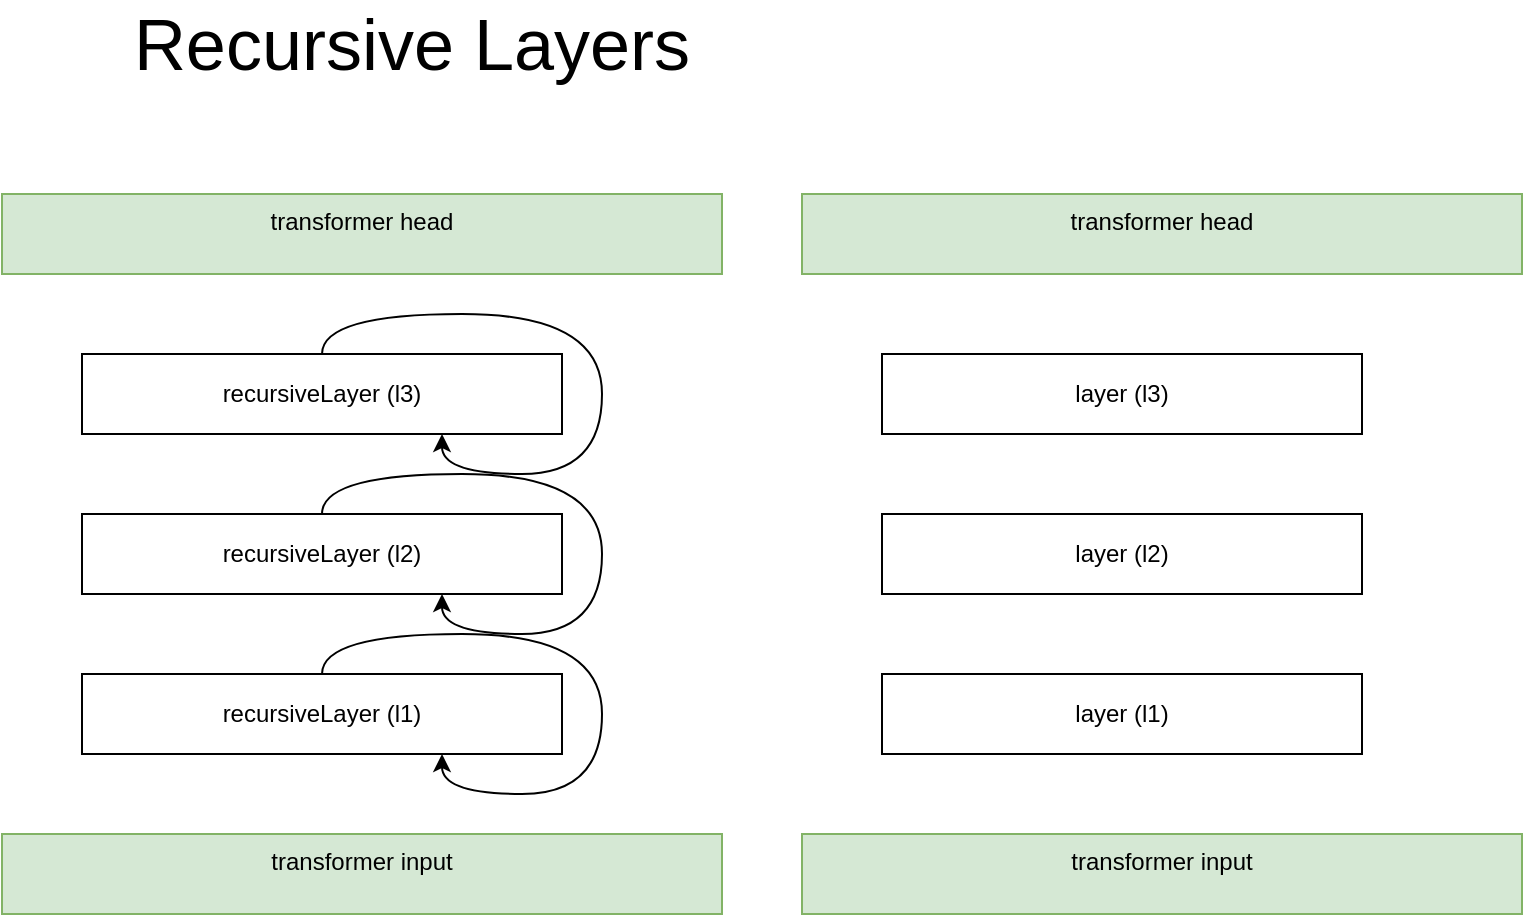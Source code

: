 <mxfile version="21.2.8" type="device">
  <diagram name="Page-1" id="tpmm5qy2FPJMLZr56j2t">
    <mxGraphModel dx="1114" dy="890" grid="1" gridSize="10" guides="1" tooltips="1" connect="1" arrows="1" fold="1" page="1" pageScale="1" pageWidth="850" pageHeight="1100" math="0" shadow="0">
      <root>
        <mxCell id="0" />
        <mxCell id="1" parent="0" />
        <mxCell id="yN_6NNA6e4bb_lLPipn2-7" value="&lt;font style=&quot;font-size: 36px;&quot;&gt;Recursive Layers&lt;/font&gt;" style="text;html=1;strokeColor=none;fillColor=none;align=center;verticalAlign=middle;whiteSpace=wrap;rounded=0;" parent="1" vertex="1">
          <mxGeometry x="40" y="70" width="410" height="30" as="geometry" />
        </mxCell>
        <mxCell id="yN_6NNA6e4bb_lLPipn2-18" value="transformer head" style="rounded=0;whiteSpace=wrap;html=1;fillColor=#d5e8d4;strokeColor=#82b366;verticalAlign=top;" parent="1" vertex="1">
          <mxGeometry x="40" y="160" width="360" height="40" as="geometry" />
        </mxCell>
        <mxCell id="yN_6NNA6e4bb_lLPipn2-21" value="transformer input" style="rounded=0;whiteSpace=wrap;html=1;fillColor=#d5e8d4;strokeColor=#82b366;verticalAlign=top;" parent="1" vertex="1">
          <mxGeometry x="40" y="480" width="360" height="40" as="geometry" />
        </mxCell>
        <mxCell id="RVD_boX8sH5gL-I8M7GE-5" value="layer (l3)" style="rounded=0;whiteSpace=wrap;html=1;" parent="1" vertex="1">
          <mxGeometry x="480" y="240" width="240" height="40" as="geometry" />
        </mxCell>
        <mxCell id="RVD_boX8sH5gL-I8M7GE-9" value="transformer head" style="rounded=0;whiteSpace=wrap;html=1;fillColor=#d5e8d4;strokeColor=#82b366;verticalAlign=top;" parent="1" vertex="1">
          <mxGeometry x="440" y="160" width="360" height="40" as="geometry" />
        </mxCell>
        <mxCell id="RVD_boX8sH5gL-I8M7GE-10" value="transformer input" style="rounded=0;whiteSpace=wrap;html=1;fillColor=#d5e8d4;strokeColor=#82b366;verticalAlign=top;" parent="1" vertex="1">
          <mxGeometry x="440" y="480" width="360" height="40" as="geometry" />
        </mxCell>
        <mxCell id="RVD_boX8sH5gL-I8M7GE-11" value="layer (l2)" style="rounded=0;whiteSpace=wrap;html=1;" parent="1" vertex="1">
          <mxGeometry x="480" y="320" width="240" height="40" as="geometry" />
        </mxCell>
        <mxCell id="RVD_boX8sH5gL-I8M7GE-12" value="layer (l1)" style="rounded=0;whiteSpace=wrap;html=1;" parent="1" vertex="1">
          <mxGeometry x="480" y="400" width="240" height="40" as="geometry" />
        </mxCell>
        <mxCell id="iXio7Gw5eCZ3mNFQBBbh-5" value="recursiveLayer (l3)" style="rounded=0;whiteSpace=wrap;html=1;" vertex="1" parent="1">
          <mxGeometry x="80" y="240" width="240" height="40" as="geometry" />
        </mxCell>
        <mxCell id="iXio7Gw5eCZ3mNFQBBbh-7" value="recursiveLayer (l2)" style="rounded=0;whiteSpace=wrap;html=1;" vertex="1" parent="1">
          <mxGeometry x="80" y="320" width="240" height="40" as="geometry" />
        </mxCell>
        <mxCell id="iXio7Gw5eCZ3mNFQBBbh-9" value="recursiveLayer (l1)" style="rounded=0;whiteSpace=wrap;html=1;" vertex="1" parent="1">
          <mxGeometry x="80" y="400" width="240" height="40" as="geometry" />
        </mxCell>
        <mxCell id="iXio7Gw5eCZ3mNFQBBbh-10" style="edgeStyle=orthogonalEdgeStyle;rounded=0;orthogonalLoop=1;jettySize=auto;html=1;exitX=0.5;exitY=0;exitDx=0;exitDy=0;entryX=0.75;entryY=1;entryDx=0;entryDy=0;curved=1;" edge="1" parent="1" source="iXio7Gw5eCZ3mNFQBBbh-9" target="iXio7Gw5eCZ3mNFQBBbh-9">
          <mxGeometry relative="1" as="geometry" />
        </mxCell>
        <mxCell id="iXio7Gw5eCZ3mNFQBBbh-6" style="edgeStyle=orthogonalEdgeStyle;rounded=0;orthogonalLoop=1;jettySize=auto;html=1;exitX=0.5;exitY=0;exitDx=0;exitDy=0;entryX=0.75;entryY=1;entryDx=0;entryDy=0;curved=1;" edge="1" parent="1" source="iXio7Gw5eCZ3mNFQBBbh-5" target="iXio7Gw5eCZ3mNFQBBbh-5">
          <mxGeometry relative="1" as="geometry" />
        </mxCell>
        <mxCell id="iXio7Gw5eCZ3mNFQBBbh-8" style="edgeStyle=orthogonalEdgeStyle;rounded=0;orthogonalLoop=1;jettySize=auto;html=1;exitX=0.5;exitY=0;exitDx=0;exitDy=0;entryX=0.75;entryY=1;entryDx=0;entryDy=0;curved=1;" edge="1" parent="1" source="iXio7Gw5eCZ3mNFQBBbh-7" target="iXio7Gw5eCZ3mNFQBBbh-7">
          <mxGeometry relative="1" as="geometry" />
        </mxCell>
      </root>
    </mxGraphModel>
  </diagram>
</mxfile>
